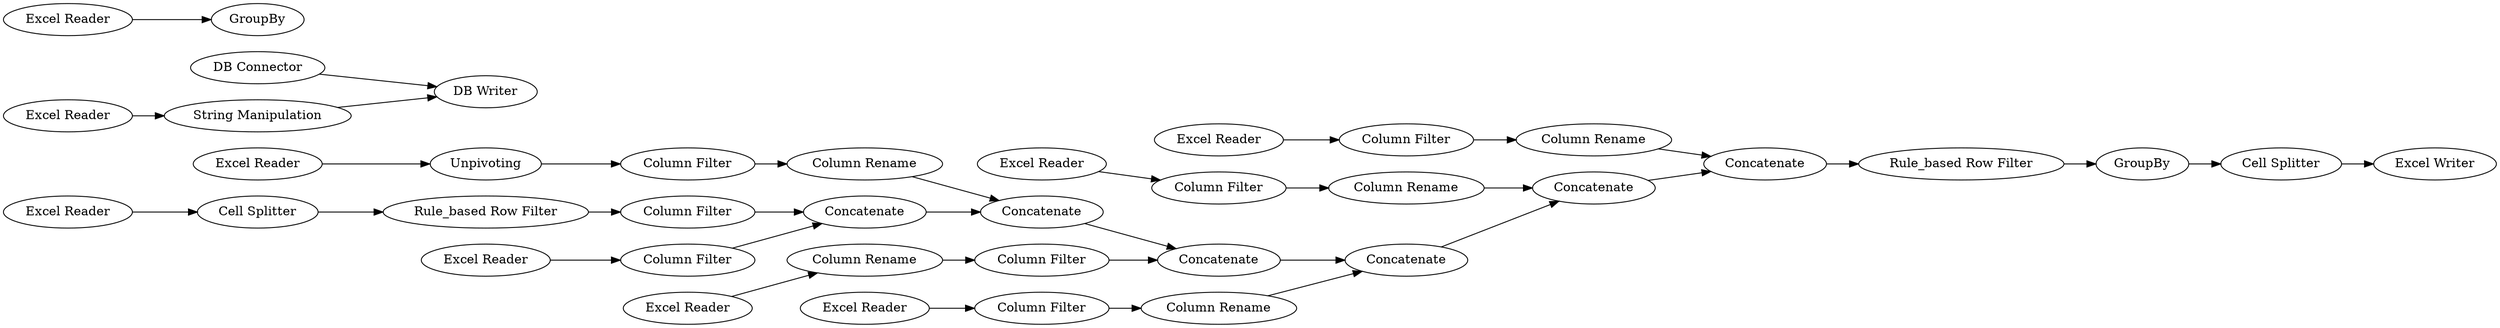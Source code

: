 digraph {
	29 -> 34
	28 -> 24
	15 -> 18
	42 -> 43
	24 -> 47
	34 -> 35
	19 -> 21
	40 -> 41
	20 -> 27
	2 -> 4
	18 -> 16
	46 -> 28
	25 -> 26
	1 -> 2
	7 -> 15
	44 -> 45
	8 -> 17
	21 -> 44
	5 -> 7
	41 -> 45
	47 -> 48
	45 -> 46
	13 -> 22
	14 -> 13
	49 -> 50
	27 -> 19
	31 -> 40
	26 -> 20
	16 -> 19
	3 -> 4
	17 -> 16
	30 -> 42
	22 -> 21
	43 -> 46
	35 -> 44
	27 [label="Column Rename"]
	7 [label="Cell Splitter"]
	18 [label="Column Filter"]
	21 [label=Concatenate]
	26 [label=Unpivoting]
	8 [label="Excel Reader"]
	17 [label="Column Filter"]
	3 [label="DB Connector"]
	19 [label=Concatenate]
	24 [label=GroupBy]
	49 [label="Excel Reader"]
	41 [label="Column Rename"]
	31 [label="Excel Reader"]
	15 [label="Rule_based Row Filter"]
	25 [label="Excel Reader"]
	16 [label=Concatenate]
	48 [label="Excel Writer"]
	50 [label=GroupBy]
	1 [label="Excel Reader"]
	42 [label="Column Filter"]
	22 [label="Column Filter"]
	28 [label="Rule_based Row Filter"]
	4 [label="DB Writer"]
	47 [label="Cell Splitter"]
	14 [label="Excel Reader"]
	5 [label="Excel Reader"]
	13 [label="Column Rename"]
	20 [label="Column Filter"]
	44 [label=Concatenate]
	34 [label="Column Filter"]
	35 [label="Column Rename"]
	29 [label="Excel Reader"]
	43 [label="Column Rename"]
	46 [label=Concatenate]
	40 [label="Column Filter"]
	30 [label="Excel Reader"]
	2 [label="String Manipulation"]
	45 [label=Concatenate]
	rankdir=LR
}
